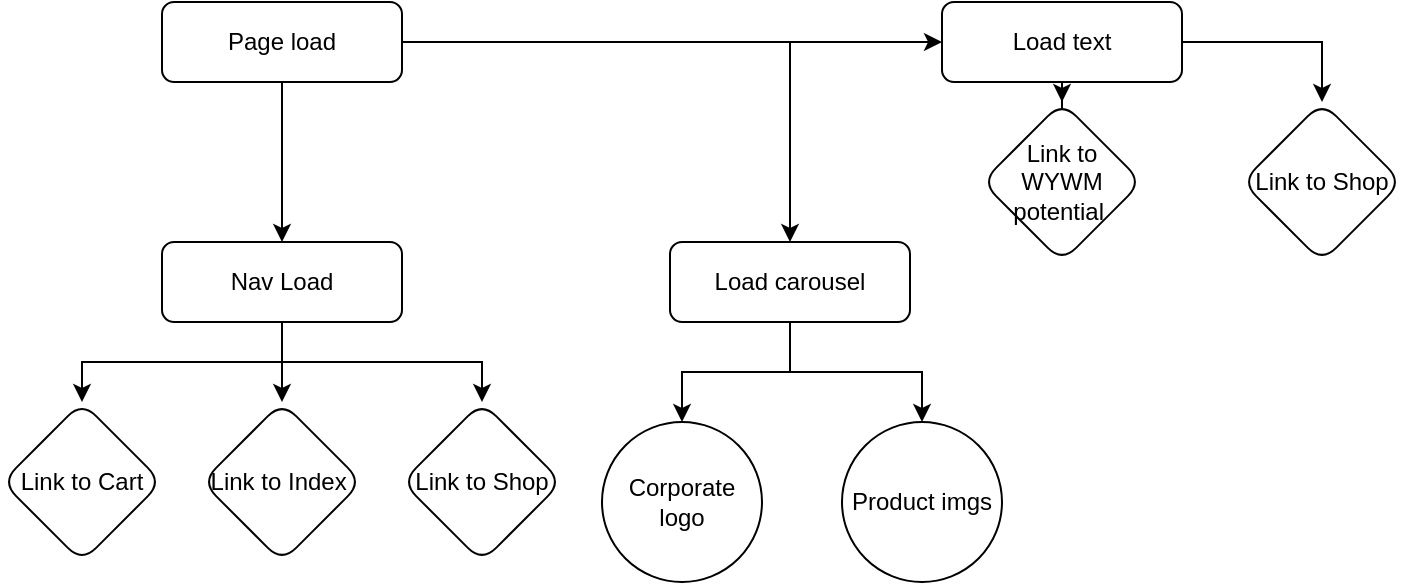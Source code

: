 <mxfile version="21.0.8" type="device"><diagram id="C5RBs43oDa-KdzZeNtuy" name="Page-1"><mxGraphModel dx="794" dy="438" grid="1" gridSize="10" guides="1" tooltips="1" connect="1" arrows="1" fold="1" page="1" pageScale="1" pageWidth="827" pageHeight="1169" math="0" shadow="0"><root><mxCell id="WIyWlLk6GJQsqaUBKTNV-0"/><mxCell id="WIyWlLk6GJQsqaUBKTNV-1" parent="WIyWlLk6GJQsqaUBKTNV-0"/><mxCell id="y2bHdpArYlykFTJ_-lj9-1" value="" style="edgeStyle=orthogonalEdgeStyle;rounded=0;orthogonalLoop=1;jettySize=auto;html=1;" edge="1" parent="WIyWlLk6GJQsqaUBKTNV-1" source="WIyWlLk6GJQsqaUBKTNV-3" target="y2bHdpArYlykFTJ_-lj9-0"><mxGeometry relative="1" as="geometry"/></mxCell><mxCell id="y2bHdpArYlykFTJ_-lj9-9" value="" style="edgeStyle=orthogonalEdgeStyle;rounded=0;orthogonalLoop=1;jettySize=auto;html=1;" edge="1" parent="WIyWlLk6GJQsqaUBKTNV-1" source="WIyWlLk6GJQsqaUBKTNV-3" target="y2bHdpArYlykFTJ_-lj9-8"><mxGeometry relative="1" as="geometry"/></mxCell><mxCell id="WIyWlLk6GJQsqaUBKTNV-3" value="Page load" style="rounded=1;whiteSpace=wrap;html=1;fontSize=12;glass=0;strokeWidth=1;shadow=0;" parent="WIyWlLk6GJQsqaUBKTNV-1" vertex="1"><mxGeometry x="160" y="80" width="120" height="40" as="geometry"/></mxCell><mxCell id="y2bHdpArYlykFTJ_-lj9-3" value="" style="edgeStyle=orthogonalEdgeStyle;rounded=0;orthogonalLoop=1;jettySize=auto;html=1;" edge="1" parent="WIyWlLk6GJQsqaUBKTNV-1" source="y2bHdpArYlykFTJ_-lj9-0" target="y2bHdpArYlykFTJ_-lj9-2"><mxGeometry relative="1" as="geometry"/></mxCell><mxCell id="y2bHdpArYlykFTJ_-lj9-5" value="" style="edgeStyle=orthogonalEdgeStyle;rounded=0;orthogonalLoop=1;jettySize=auto;html=1;" edge="1" parent="WIyWlLk6GJQsqaUBKTNV-1" source="y2bHdpArYlykFTJ_-lj9-0" target="y2bHdpArYlykFTJ_-lj9-4"><mxGeometry relative="1" as="geometry"/></mxCell><mxCell id="y2bHdpArYlykFTJ_-lj9-7" value="" style="edgeStyle=orthogonalEdgeStyle;rounded=0;orthogonalLoop=1;jettySize=auto;html=1;" edge="1" parent="WIyWlLk6GJQsqaUBKTNV-1" source="y2bHdpArYlykFTJ_-lj9-0" target="y2bHdpArYlykFTJ_-lj9-6"><mxGeometry relative="1" as="geometry"/></mxCell><mxCell id="y2bHdpArYlykFTJ_-lj9-0" value="Nav Load" style="rounded=1;whiteSpace=wrap;html=1;fontSize=12;glass=0;strokeWidth=1;shadow=0;" vertex="1" parent="WIyWlLk6GJQsqaUBKTNV-1"><mxGeometry x="160" y="200" width="120" height="40" as="geometry"/></mxCell><mxCell id="y2bHdpArYlykFTJ_-lj9-2" value="Link to Index&amp;nbsp;" style="rhombus;whiteSpace=wrap;html=1;rounded=1;glass=0;strokeWidth=1;shadow=0;" vertex="1" parent="WIyWlLk6GJQsqaUBKTNV-1"><mxGeometry x="180" y="280" width="80" height="80" as="geometry"/></mxCell><mxCell id="y2bHdpArYlykFTJ_-lj9-4" value="Link to Shop" style="rhombus;whiteSpace=wrap;html=1;rounded=1;glass=0;strokeWidth=1;shadow=0;" vertex="1" parent="WIyWlLk6GJQsqaUBKTNV-1"><mxGeometry x="280" y="280" width="80" height="80" as="geometry"/></mxCell><mxCell id="y2bHdpArYlykFTJ_-lj9-6" value="Link to Cart" style="rhombus;whiteSpace=wrap;html=1;rounded=1;glass=0;strokeWidth=1;shadow=0;" vertex="1" parent="WIyWlLk6GJQsqaUBKTNV-1"><mxGeometry x="80" y="280" width="80" height="80" as="geometry"/></mxCell><mxCell id="y2bHdpArYlykFTJ_-lj9-13" value="" style="edgeStyle=orthogonalEdgeStyle;rounded=0;orthogonalLoop=1;jettySize=auto;html=1;" edge="1" parent="WIyWlLk6GJQsqaUBKTNV-1" source="y2bHdpArYlykFTJ_-lj9-8" target="y2bHdpArYlykFTJ_-lj9-12"><mxGeometry relative="1" as="geometry"/></mxCell><mxCell id="y2bHdpArYlykFTJ_-lj9-15" value="" style="edgeStyle=orthogonalEdgeStyle;rounded=0;orthogonalLoop=1;jettySize=auto;html=1;" edge="1" parent="WIyWlLk6GJQsqaUBKTNV-1" source="y2bHdpArYlykFTJ_-lj9-8" target="y2bHdpArYlykFTJ_-lj9-14"><mxGeometry relative="1" as="geometry"/></mxCell><mxCell id="y2bHdpArYlykFTJ_-lj9-8" value="Load carousel" style="rounded=1;whiteSpace=wrap;html=1;glass=0;strokeWidth=1;shadow=0;" vertex="1" parent="WIyWlLk6GJQsqaUBKTNV-1"><mxGeometry x="414" y="200" width="120" height="40" as="geometry"/></mxCell><mxCell id="y2bHdpArYlykFTJ_-lj9-17" value="" style="edgeStyle=orthogonalEdgeStyle;rounded=0;orthogonalLoop=1;jettySize=auto;html=1;" edge="1" parent="WIyWlLk6GJQsqaUBKTNV-1" source="y2bHdpArYlykFTJ_-lj9-10" target="y2bHdpArYlykFTJ_-lj9-16"><mxGeometry relative="1" as="geometry"/></mxCell><mxCell id="y2bHdpArYlykFTJ_-lj9-19" value="" style="edgeStyle=orthogonalEdgeStyle;rounded=0;orthogonalLoop=1;jettySize=auto;html=1;" edge="1" parent="WIyWlLk6GJQsqaUBKTNV-1" source="y2bHdpArYlykFTJ_-lj9-10" target="y2bHdpArYlykFTJ_-lj9-18"><mxGeometry relative="1" as="geometry"/></mxCell><mxCell id="y2bHdpArYlykFTJ_-lj9-10" value="Load text" style="rounded=1;whiteSpace=wrap;html=1;" vertex="1" parent="WIyWlLk6GJQsqaUBKTNV-1"><mxGeometry x="550" y="80" width="120" height="40" as="geometry"/></mxCell><mxCell id="y2bHdpArYlykFTJ_-lj9-11" value="" style="endArrow=classic;html=1;rounded=0;entryX=0;entryY=0.5;entryDx=0;entryDy=0;" edge="1" parent="WIyWlLk6GJQsqaUBKTNV-1" target="y2bHdpArYlykFTJ_-lj9-10"><mxGeometry width="50" height="50" relative="1" as="geometry"><mxPoint x="460" y="100" as="sourcePoint"/><mxPoint x="410" y="130" as="targetPoint"/></mxGeometry></mxCell><mxCell id="y2bHdpArYlykFTJ_-lj9-12" value="Product imgs" style="ellipse;whiteSpace=wrap;html=1;rounded=1;glass=0;strokeWidth=1;shadow=0;" vertex="1" parent="WIyWlLk6GJQsqaUBKTNV-1"><mxGeometry x="500" y="290" width="80" height="80" as="geometry"/></mxCell><mxCell id="y2bHdpArYlykFTJ_-lj9-14" value="Corporate logo" style="ellipse;whiteSpace=wrap;html=1;rounded=1;glass=0;strokeWidth=1;shadow=0;" vertex="1" parent="WIyWlLk6GJQsqaUBKTNV-1"><mxGeometry x="380" y="290" width="80" height="80" as="geometry"/></mxCell><mxCell id="y2bHdpArYlykFTJ_-lj9-16" value="Link to Shop" style="rhombus;whiteSpace=wrap;html=1;rounded=1;" vertex="1" parent="WIyWlLk6GJQsqaUBKTNV-1"><mxGeometry x="700" y="130" width="80" height="80" as="geometry"/></mxCell><mxCell id="y2bHdpArYlykFTJ_-lj9-18" value="Link to WYWM potential&amp;nbsp;" style="rhombus;whiteSpace=wrap;html=1;rounded=1;" vertex="1" parent="WIyWlLk6GJQsqaUBKTNV-1"><mxGeometry x="570" y="130" width="80" height="80" as="geometry"/></mxCell></root></mxGraphModel></diagram></mxfile>